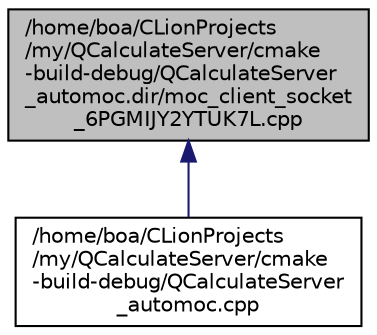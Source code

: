 digraph "/home/boa/CLionProjects/my/QCalculateServer/cmake-build-debug/QCalculateServer_automoc.dir/moc_client_socket_6PGMIJY2YTUK7L.cpp"
{
 // INTERACTIVE_SVG=YES
  bgcolor="transparent";
  edge [fontname="Helvetica",fontsize="10",labelfontname="Helvetica",labelfontsize="10"];
  node [fontname="Helvetica",fontsize="10",shape=record];
  Node1 [label="/home/boa/CLionProjects\l/my/QCalculateServer/cmake\l-build-debug/QCalculateServer\l_automoc.dir/moc_client_socket\l_6PGMIJY2YTUK7L.cpp",height=0.2,width=0.4,color="black", fillcolor="grey75", style="filled", fontcolor="black"];
  Node1 -> Node2 [dir="back",color="midnightblue",fontsize="10",style="solid",fontname="Helvetica"];
  Node2 [label="/home/boa/CLionProjects\l/my/QCalculateServer/cmake\l-build-debug/QCalculateServer\l_automoc.cpp",height=0.2,width=0.4,color="black",URL="$_q_calculate_server__automoc_8cpp.html"];
}

